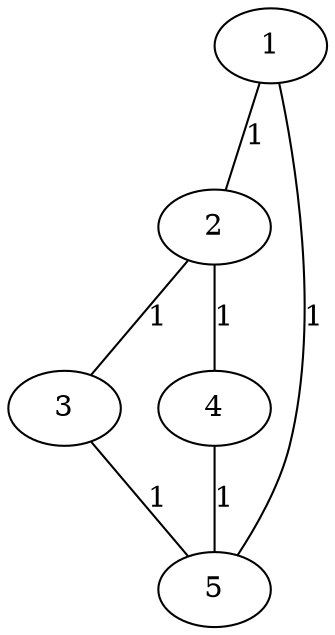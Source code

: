 graph G {
	1--2[label=1]
	1--5[label=1]
	2--3[label=1]
	2--4[label=1]
	3--5[label=1]
	4--5[label=1]
}
